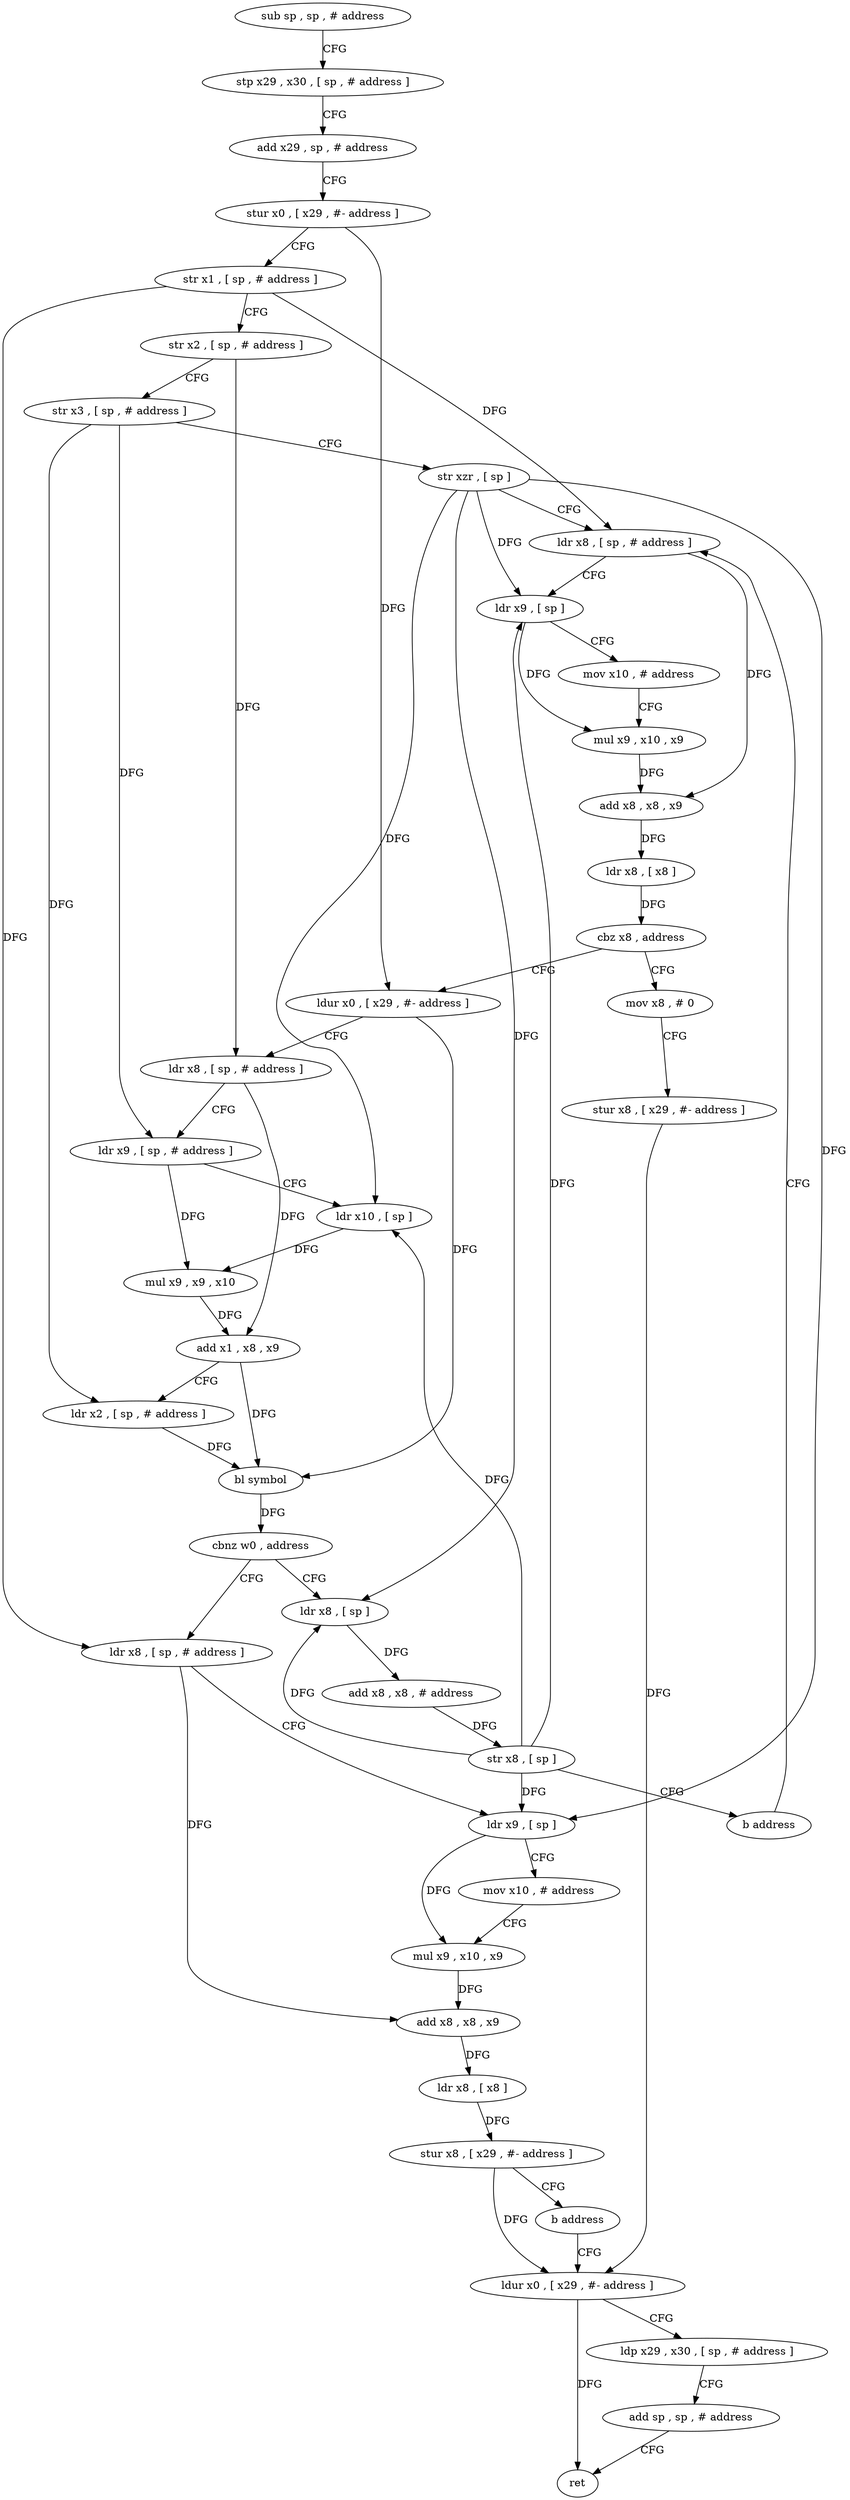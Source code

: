 digraph "func" {
"4244276" [label = "sub sp , sp , # address" ]
"4244280" [label = "stp x29 , x30 , [ sp , # address ]" ]
"4244284" [label = "add x29 , sp , # address" ]
"4244288" [label = "stur x0 , [ x29 , #- address ]" ]
"4244292" [label = "str x1 , [ sp , # address ]" ]
"4244296" [label = "str x2 , [ sp , # address ]" ]
"4244300" [label = "str x3 , [ sp , # address ]" ]
"4244304" [label = "str xzr , [ sp ]" ]
"4244308" [label = "ldr x8 , [ sp , # address ]" ]
"4244420" [label = "mov x8 , # 0" ]
"4244424" [label = "stur x8 , [ x29 , #- address ]" ]
"4244428" [label = "ldur x0 , [ x29 , #- address ]" ]
"4244336" [label = "ldur x0 , [ x29 , #- address ]" ]
"4244340" [label = "ldr x8 , [ sp , # address ]" ]
"4244344" [label = "ldr x9 , [ sp , # address ]" ]
"4244348" [label = "ldr x10 , [ sp ]" ]
"4244352" [label = "mul x9 , x9 , x10" ]
"4244356" [label = "add x1 , x8 , x9" ]
"4244360" [label = "ldr x2 , [ sp , # address ]" ]
"4244364" [label = "bl symbol" ]
"4244368" [label = "cbnz w0 , address" ]
"4244404" [label = "ldr x8 , [ sp ]" ]
"4244372" [label = "ldr x8 , [ sp , # address ]" ]
"4244408" [label = "add x8 , x8 , # address" ]
"4244412" [label = "str x8 , [ sp ]" ]
"4244416" [label = "b address" ]
"4244376" [label = "ldr x9 , [ sp ]" ]
"4244380" [label = "mov x10 , # address" ]
"4244384" [label = "mul x9 , x10 , x9" ]
"4244388" [label = "add x8 , x8 , x9" ]
"4244392" [label = "ldr x8 , [ x8 ]" ]
"4244396" [label = "stur x8 , [ x29 , #- address ]" ]
"4244400" [label = "b address" ]
"4244312" [label = "ldr x9 , [ sp ]" ]
"4244316" [label = "mov x10 , # address" ]
"4244320" [label = "mul x9 , x10 , x9" ]
"4244324" [label = "add x8 , x8 , x9" ]
"4244328" [label = "ldr x8 , [ x8 ]" ]
"4244332" [label = "cbz x8 , address" ]
"4244432" [label = "ldp x29 , x30 , [ sp , # address ]" ]
"4244436" [label = "add sp , sp , # address" ]
"4244440" [label = "ret" ]
"4244276" -> "4244280" [ label = "CFG" ]
"4244280" -> "4244284" [ label = "CFG" ]
"4244284" -> "4244288" [ label = "CFG" ]
"4244288" -> "4244292" [ label = "CFG" ]
"4244288" -> "4244336" [ label = "DFG" ]
"4244292" -> "4244296" [ label = "CFG" ]
"4244292" -> "4244308" [ label = "DFG" ]
"4244292" -> "4244372" [ label = "DFG" ]
"4244296" -> "4244300" [ label = "CFG" ]
"4244296" -> "4244340" [ label = "DFG" ]
"4244300" -> "4244304" [ label = "CFG" ]
"4244300" -> "4244344" [ label = "DFG" ]
"4244300" -> "4244360" [ label = "DFG" ]
"4244304" -> "4244308" [ label = "CFG" ]
"4244304" -> "4244312" [ label = "DFG" ]
"4244304" -> "4244348" [ label = "DFG" ]
"4244304" -> "4244404" [ label = "DFG" ]
"4244304" -> "4244376" [ label = "DFG" ]
"4244308" -> "4244312" [ label = "CFG" ]
"4244308" -> "4244324" [ label = "DFG" ]
"4244420" -> "4244424" [ label = "CFG" ]
"4244424" -> "4244428" [ label = "DFG" ]
"4244428" -> "4244432" [ label = "CFG" ]
"4244428" -> "4244440" [ label = "DFG" ]
"4244336" -> "4244340" [ label = "CFG" ]
"4244336" -> "4244364" [ label = "DFG" ]
"4244340" -> "4244344" [ label = "CFG" ]
"4244340" -> "4244356" [ label = "DFG" ]
"4244344" -> "4244348" [ label = "CFG" ]
"4244344" -> "4244352" [ label = "DFG" ]
"4244348" -> "4244352" [ label = "DFG" ]
"4244352" -> "4244356" [ label = "DFG" ]
"4244356" -> "4244360" [ label = "CFG" ]
"4244356" -> "4244364" [ label = "DFG" ]
"4244360" -> "4244364" [ label = "DFG" ]
"4244364" -> "4244368" [ label = "DFG" ]
"4244368" -> "4244404" [ label = "CFG" ]
"4244368" -> "4244372" [ label = "CFG" ]
"4244404" -> "4244408" [ label = "DFG" ]
"4244372" -> "4244376" [ label = "CFG" ]
"4244372" -> "4244388" [ label = "DFG" ]
"4244408" -> "4244412" [ label = "DFG" ]
"4244412" -> "4244416" [ label = "CFG" ]
"4244412" -> "4244312" [ label = "DFG" ]
"4244412" -> "4244348" [ label = "DFG" ]
"4244412" -> "4244404" [ label = "DFG" ]
"4244412" -> "4244376" [ label = "DFG" ]
"4244416" -> "4244308" [ label = "CFG" ]
"4244376" -> "4244380" [ label = "CFG" ]
"4244376" -> "4244384" [ label = "DFG" ]
"4244380" -> "4244384" [ label = "CFG" ]
"4244384" -> "4244388" [ label = "DFG" ]
"4244388" -> "4244392" [ label = "DFG" ]
"4244392" -> "4244396" [ label = "DFG" ]
"4244396" -> "4244400" [ label = "CFG" ]
"4244396" -> "4244428" [ label = "DFG" ]
"4244400" -> "4244428" [ label = "CFG" ]
"4244312" -> "4244316" [ label = "CFG" ]
"4244312" -> "4244320" [ label = "DFG" ]
"4244316" -> "4244320" [ label = "CFG" ]
"4244320" -> "4244324" [ label = "DFG" ]
"4244324" -> "4244328" [ label = "DFG" ]
"4244328" -> "4244332" [ label = "DFG" ]
"4244332" -> "4244420" [ label = "CFG" ]
"4244332" -> "4244336" [ label = "CFG" ]
"4244432" -> "4244436" [ label = "CFG" ]
"4244436" -> "4244440" [ label = "CFG" ]
}
